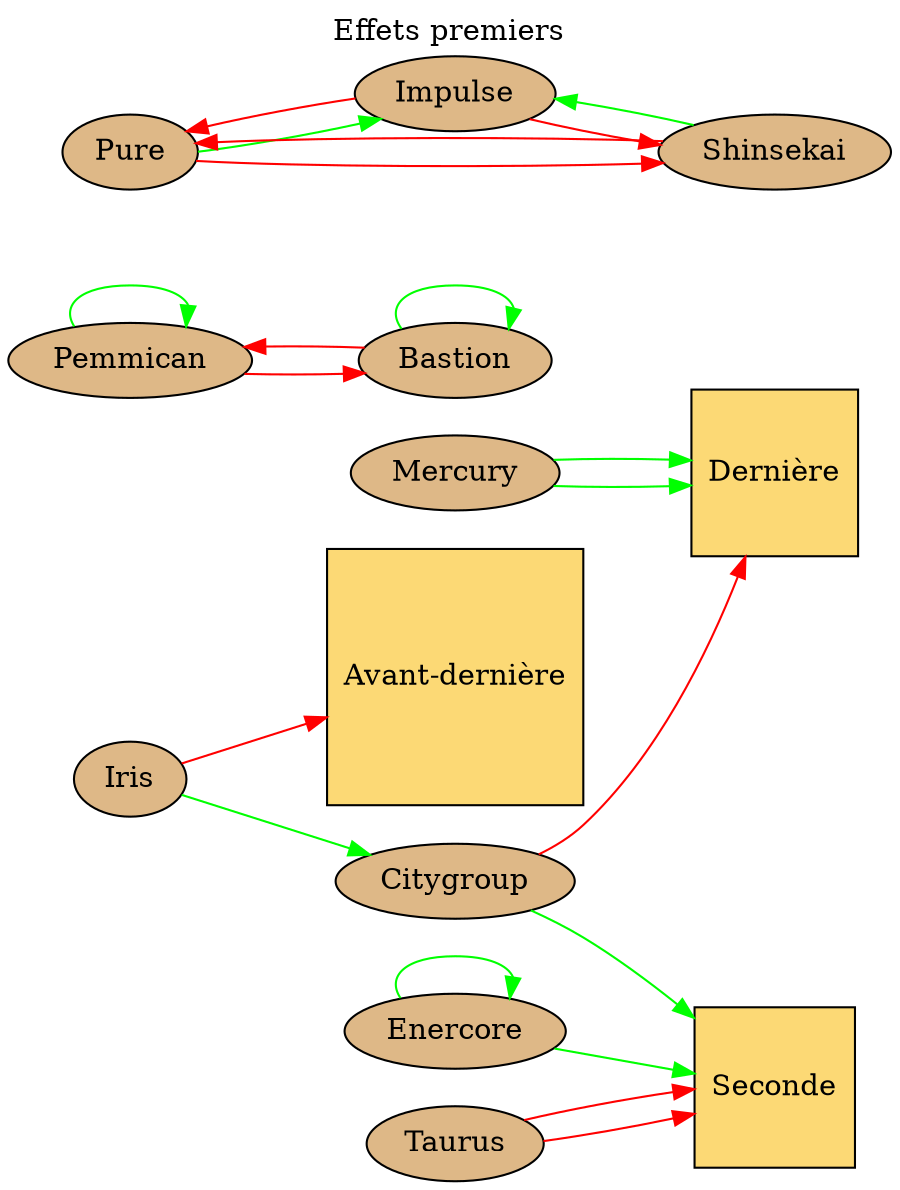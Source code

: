 # dot -T svg data/cities/detroit/graphviz/first.dot > website/static/graphviz/detroit/first.svg
digraph g{
	graph [
			rankdir = "LR"
			bgcolor=transparent
	];
	// title
	labelloc="t";
	label="Effets premiers";

	second [shape=square, fillcolor="#FCD975", style="filled", label="Seconde"];
	avantdernier [shape=square, fillcolor="#FCD975", style="filled", label="Avant-dernière"];
	dernier [shape=square, fillcolor="#FCD975", style="filled", label="Dernière"];

	pemmican [shape=ellipse, fillcolor="burlywood", style="filled", label="Pemmican"];
	bastion [shape=ellipse, fillcolor="burlywood", style="filled", label="Bastion"];
	citygroup [shape=ellipse, fillcolor="burlywood", style="filled", label="Citygroup"];
	enercore [shape=ellipse, fillcolor="burlywood", style="filled", label="Enercore"];
	iris [shape=ellipse, fillcolor="burlywood",style="filled", label="Iris"];
	mercury [shape=ellipse, fillcolor="burlywood", style="filled", label="Mercury"];
	pure [shape=ellipse, fillcolor="burlywood", style="filled", label="Pure"];
	impulse [shape=ellipse, fillcolor="burlywood", style="filled", label="Impulse"];
	shinsekai [shape=ellipse, fillcolor="burlywood", style="filled", label="Shinsekai"];
	taurus [shape=ellipse, fillcolor="burlywood", style="filled", label="Taurus"];

	citygroup -> dernier [color="red"];
	citygroup -> second [color="green"];

	bastion -> pemmican [color="red"];
	bastion -> bastion [color="green"];

	pemmican -> pemmican [color="green"];
	pemmican -> bastion [color="red"];

	taurus-> second [color="red"];
	taurus-> second [color="red"];

	enercore -> enercore [color="green"];
	enercore -> second [color="green"];

	shinsekai -> pure [color="red"];
	shinsekai -> impulse [color="green"];

	impulse -> shinsekai [color="red"];
	impulse -> pure [color="red"];

	pure -> shinsekai [color="red"];
	pure -> impulse [color="green"];

	mercury -> dernier [color="green"];
	mercury -> dernier [color="green"];

	iris -> avantdernier [color="red"];
	iris -> citygroup [color="green"];
}
